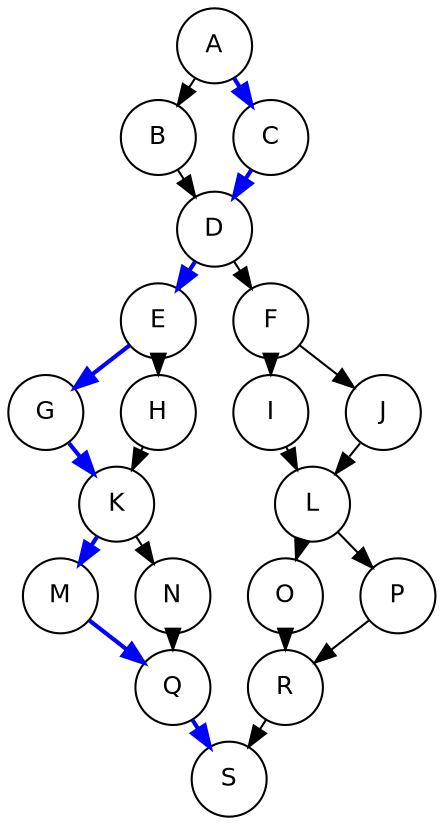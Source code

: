 digraph mccabe {
   size="7.5,10"; 
   ratio=auto;
   ranksep=0.1;
   rank=LR;
   node[shape=circle,fontsize=12,fontname=Helvetica];
edge[fontsize=12,fontname=Helvetica];
fontsize=12;
fontname=Helvetica;

   A -> B;
   A -> C [style=bold,color=blue];
   B -> D;
   C -> D [style=bold,color=blue];

   D -> E [style=bold,color=blue];
   D -> F;

   E -> G [style=bold,color=blue];
   E -> H;
   G -> K [style=bold,color=blue];
   H -> K;

   K -> M [style=bold,color=blue];
   K -> N;
   M -> Q [style=bold,color=blue];
   N -> Q;

   F -> I;
   F -> J;
   I -> L;
   J -> L;

   L -> O;
   L -> P;
   O -> R;
   P -> R;

   Q -> S [style=bold,color=blue];
   R -> S;
}